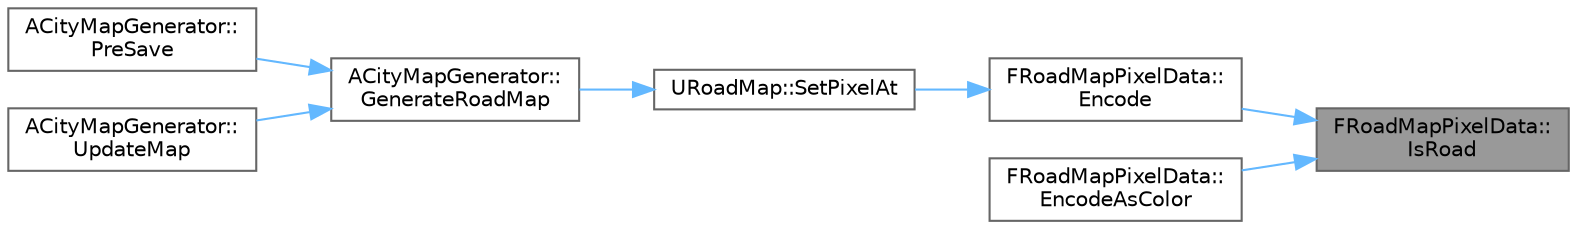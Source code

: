 digraph "FRoadMapPixelData::IsRoad"
{
 // INTERACTIVE_SVG=YES
 // LATEX_PDF_SIZE
  bgcolor="transparent";
  edge [fontname=Helvetica,fontsize=10,labelfontname=Helvetica,labelfontsize=10];
  node [fontname=Helvetica,fontsize=10,shape=box,height=0.2,width=0.4];
  rankdir="RL";
  Node1 [id="Node000001",label="FRoadMapPixelData::\lIsRoad",height=0.2,width=0.4,color="gray40", fillcolor="grey60", style="filled", fontcolor="black",tooltip="Whether this pixel lies in-road."];
  Node1 -> Node2 [id="edge1_Node000001_Node000002",dir="back",color="steelblue1",style="solid",tooltip=" "];
  Node2 [id="Node000002",label="FRoadMapPixelData::\lEncode",height=0.2,width=0.4,color="grey40", fillcolor="white", style="filled",URL="$d9/d74/structFRoadMapPixelData.html#a9d463fa41ea9ba6c7657499a5e56e2ee",tooltip=" "];
  Node2 -> Node3 [id="edge2_Node000002_Node000003",dir="back",color="steelblue1",style="solid",tooltip=" "];
  Node3 [id="Node000003",label="URoadMap::SetPixelAt",height=0.2,width=0.4,color="grey40", fillcolor="white", style="filled",URL="$d5/db2/classURoadMap.html#a4d82906248621ab21ccaeff669ebfdab",tooltip=" "];
  Node3 -> Node4 [id="edge3_Node000003_Node000004",dir="back",color="steelblue1",style="solid",tooltip=" "];
  Node4 [id="Node000004",label="ACityMapGenerator::\lGenerateRoadMap",height=0.2,width=0.4,color="grey40", fillcolor="white", style="filled",URL="$d1/ddb/classACityMapGenerator.html#a9ce09c4586724fe3e446cbb12712adf3",tooltip="Generate the road map image and save to disk if requested."];
  Node4 -> Node5 [id="edge4_Node000004_Node000005",dir="back",color="steelblue1",style="solid",tooltip=" "];
  Node5 [id="Node000005",label="ACityMapGenerator::\lPreSave",height=0.2,width=0.4,color="grey40", fillcolor="white", style="filled",URL="$d1/ddb/classACityMapGenerator.html#a5627a0935def8c92d8ae226b10238f2c",tooltip=" "];
  Node4 -> Node6 [id="edge5_Node000004_Node000006",dir="back",color="steelblue1",style="solid",tooltip=" "];
  Node6 [id="Node000006",label="ACityMapGenerator::\lUpdateMap",height=0.2,width=0.4,color="grey40", fillcolor="white", style="filled",URL="$d1/ddb/classACityMapGenerator.html#a5ad53319596101e96076a12eab41b9c1",tooltip="Here does nothing, implement in derived classes."];
  Node1 -> Node7 [id="edge6_Node000001_Node000007",dir="back",color="steelblue1",style="solid",tooltip=" "];
  Node7 [id="Node000007",label="FRoadMapPixelData::\lEncodeAsColor",height=0.2,width=0.4,color="grey40", fillcolor="white", style="filled",URL="$d9/d74/structFRoadMapPixelData.html#aebe28ea4770184cb32da9305211ffeee",tooltip=" "];
}
